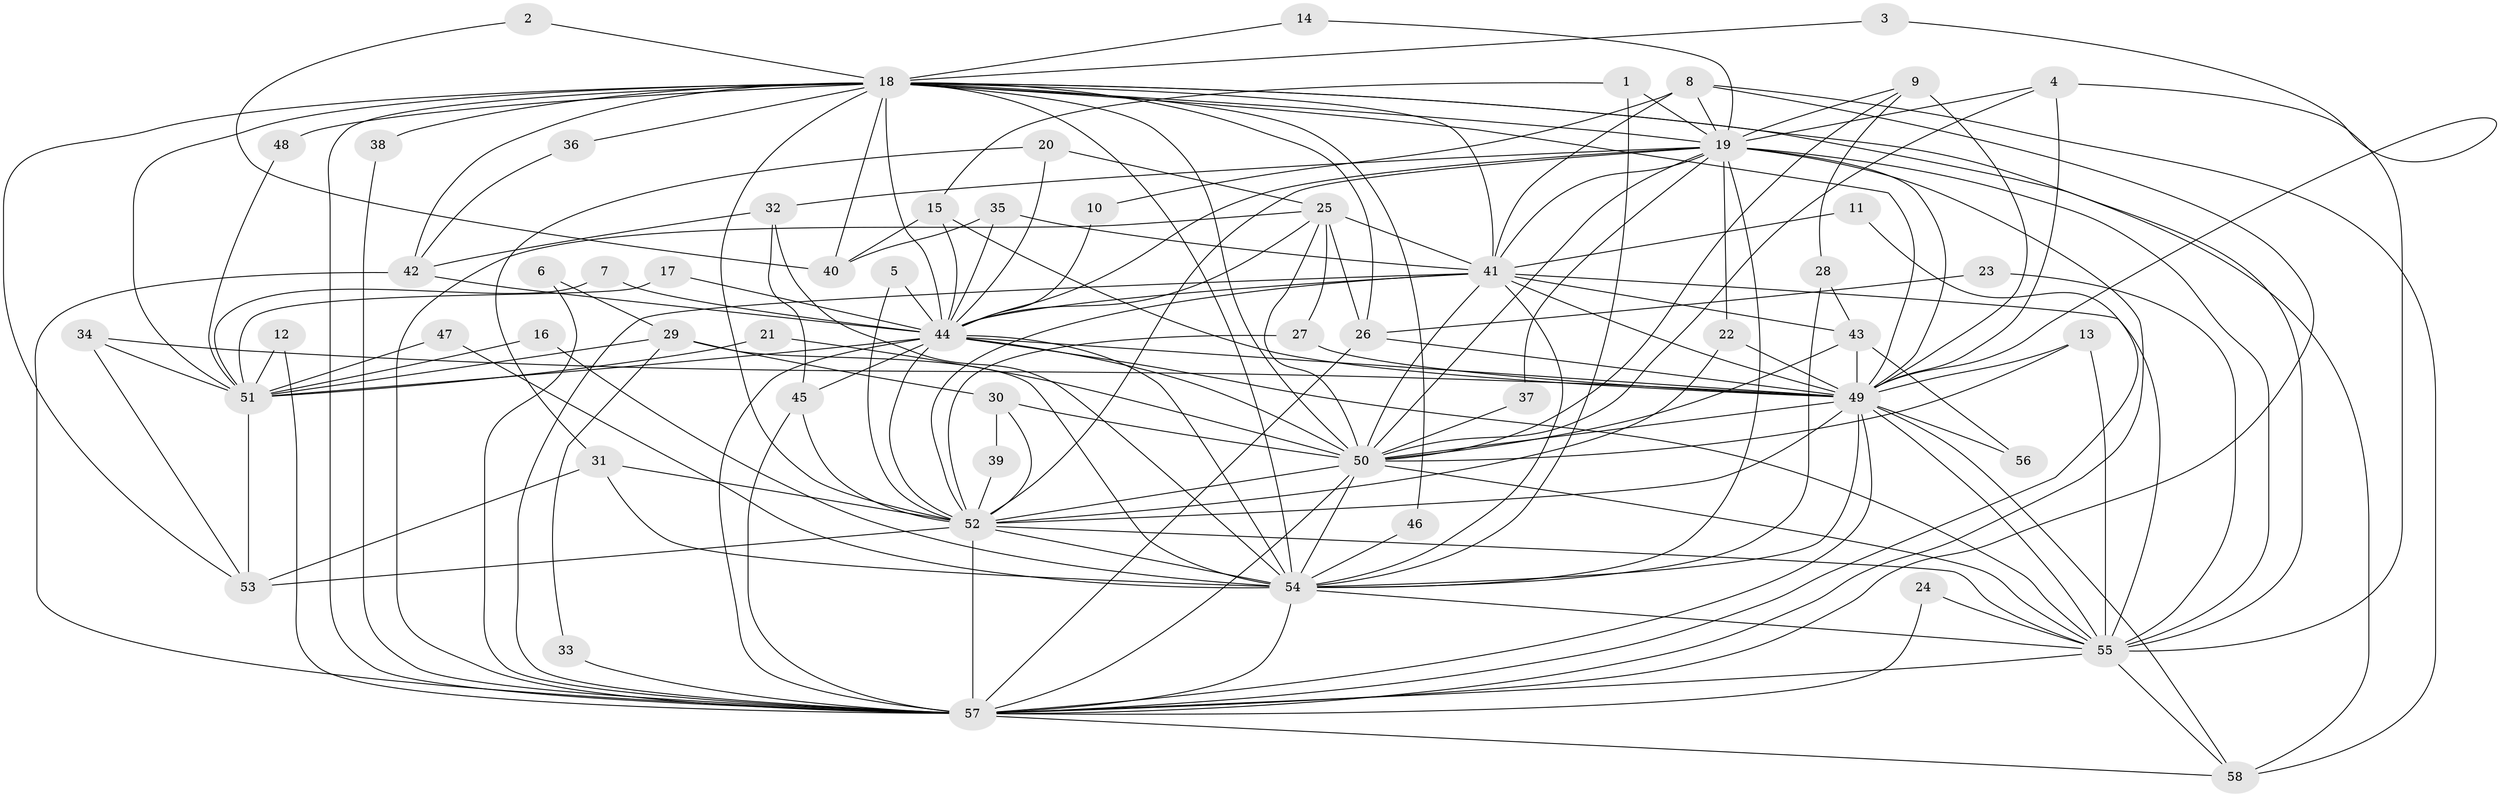// original degree distribution, {19: 0.017241379310344827, 30: 0.008620689655172414, 23: 0.008620689655172414, 24: 0.008620689655172414, 20: 0.017241379310344827, 18: 0.008620689655172414, 15: 0.008620689655172414, 25: 0.008620689655172414, 3: 0.25, 5: 0.06896551724137931, 12: 0.008620689655172414, 4: 0.06896551724137931, 2: 0.5, 8: 0.008620689655172414, 6: 0.008620689655172414}
// Generated by graph-tools (version 1.1) at 2025/49/03/09/25 03:49:35]
// undirected, 58 vertices, 168 edges
graph export_dot {
graph [start="1"]
  node [color=gray90,style=filled];
  1;
  2;
  3;
  4;
  5;
  6;
  7;
  8;
  9;
  10;
  11;
  12;
  13;
  14;
  15;
  16;
  17;
  18;
  19;
  20;
  21;
  22;
  23;
  24;
  25;
  26;
  27;
  28;
  29;
  30;
  31;
  32;
  33;
  34;
  35;
  36;
  37;
  38;
  39;
  40;
  41;
  42;
  43;
  44;
  45;
  46;
  47;
  48;
  49;
  50;
  51;
  52;
  53;
  54;
  55;
  56;
  57;
  58;
  1 -- 15 [weight=1.0];
  1 -- 19 [weight=1.0];
  1 -- 54 [weight=1.0];
  2 -- 18 [weight=1.0];
  2 -- 40 [weight=1.0];
  3 -- 18 [weight=1.0];
  3 -- 49 [weight=1.0];
  4 -- 19 [weight=1.0];
  4 -- 49 [weight=1.0];
  4 -- 50 [weight=1.0];
  4 -- 55 [weight=1.0];
  5 -- 44 [weight=1.0];
  5 -- 52 [weight=1.0];
  6 -- 29 [weight=1.0];
  6 -- 57 [weight=1.0];
  7 -- 44 [weight=1.0];
  7 -- 51 [weight=1.0];
  8 -- 10 [weight=1.0];
  8 -- 19 [weight=1.0];
  8 -- 41 [weight=1.0];
  8 -- 57 [weight=1.0];
  8 -- 58 [weight=1.0];
  9 -- 19 [weight=1.0];
  9 -- 28 [weight=1.0];
  9 -- 49 [weight=1.0];
  9 -- 50 [weight=1.0];
  10 -- 44 [weight=1.0];
  11 -- 41 [weight=1.0];
  11 -- 57 [weight=1.0];
  12 -- 51 [weight=1.0];
  12 -- 57 [weight=1.0];
  13 -- 49 [weight=1.0];
  13 -- 50 [weight=1.0];
  13 -- 55 [weight=1.0];
  14 -- 18 [weight=1.0];
  14 -- 19 [weight=1.0];
  15 -- 40 [weight=1.0];
  15 -- 44 [weight=1.0];
  15 -- 49 [weight=2.0];
  16 -- 51 [weight=1.0];
  16 -- 54 [weight=1.0];
  17 -- 44 [weight=1.0];
  17 -- 51 [weight=1.0];
  18 -- 19 [weight=1.0];
  18 -- 26 [weight=1.0];
  18 -- 36 [weight=1.0];
  18 -- 38 [weight=2.0];
  18 -- 40 [weight=1.0];
  18 -- 41 [weight=1.0];
  18 -- 42 [weight=3.0];
  18 -- 44 [weight=2.0];
  18 -- 46 [weight=1.0];
  18 -- 48 [weight=1.0];
  18 -- 49 [weight=2.0];
  18 -- 50 [weight=1.0];
  18 -- 51 [weight=1.0];
  18 -- 52 [weight=1.0];
  18 -- 53 [weight=1.0];
  18 -- 54 [weight=1.0];
  18 -- 55 [weight=2.0];
  18 -- 57 [weight=2.0];
  18 -- 58 [weight=1.0];
  19 -- 22 [weight=1.0];
  19 -- 32 [weight=1.0];
  19 -- 37 [weight=1.0];
  19 -- 41 [weight=1.0];
  19 -- 44 [weight=1.0];
  19 -- 49 [weight=1.0];
  19 -- 50 [weight=1.0];
  19 -- 52 [weight=1.0];
  19 -- 54 [weight=1.0];
  19 -- 55 [weight=2.0];
  19 -- 57 [weight=1.0];
  20 -- 25 [weight=1.0];
  20 -- 31 [weight=1.0];
  20 -- 44 [weight=1.0];
  21 -- 50 [weight=1.0];
  21 -- 51 [weight=1.0];
  22 -- 49 [weight=1.0];
  22 -- 52 [weight=1.0];
  23 -- 26 [weight=1.0];
  23 -- 55 [weight=1.0];
  24 -- 55 [weight=1.0];
  24 -- 57 [weight=1.0];
  25 -- 26 [weight=1.0];
  25 -- 27 [weight=1.0];
  25 -- 41 [weight=1.0];
  25 -- 44 [weight=1.0];
  25 -- 50 [weight=2.0];
  25 -- 57 [weight=1.0];
  26 -- 49 [weight=1.0];
  26 -- 57 [weight=2.0];
  27 -- 49 [weight=1.0];
  27 -- 52 [weight=1.0];
  28 -- 43 [weight=1.0];
  28 -- 54 [weight=1.0];
  29 -- 30 [weight=1.0];
  29 -- 33 [weight=1.0];
  29 -- 51 [weight=2.0];
  29 -- 54 [weight=1.0];
  30 -- 39 [weight=1.0];
  30 -- 50 [weight=1.0];
  30 -- 52 [weight=1.0];
  31 -- 52 [weight=1.0];
  31 -- 53 [weight=1.0];
  31 -- 54 [weight=1.0];
  32 -- 42 [weight=1.0];
  32 -- 45 [weight=1.0];
  32 -- 54 [weight=1.0];
  33 -- 57 [weight=1.0];
  34 -- 49 [weight=1.0];
  34 -- 51 [weight=1.0];
  34 -- 53 [weight=1.0];
  35 -- 40 [weight=1.0];
  35 -- 41 [weight=1.0];
  35 -- 44 [weight=1.0];
  36 -- 42 [weight=1.0];
  37 -- 50 [weight=1.0];
  38 -- 57 [weight=1.0];
  39 -- 52 [weight=1.0];
  41 -- 43 [weight=1.0];
  41 -- 44 [weight=2.0];
  41 -- 49 [weight=2.0];
  41 -- 50 [weight=1.0];
  41 -- 52 [weight=1.0];
  41 -- 54 [weight=1.0];
  41 -- 55 [weight=1.0];
  41 -- 57 [weight=2.0];
  42 -- 44 [weight=1.0];
  42 -- 57 [weight=1.0];
  43 -- 49 [weight=2.0];
  43 -- 50 [weight=1.0];
  43 -- 56 [weight=1.0];
  44 -- 45 [weight=2.0];
  44 -- 49 [weight=2.0];
  44 -- 50 [weight=1.0];
  44 -- 51 [weight=1.0];
  44 -- 52 [weight=1.0];
  44 -- 54 [weight=1.0];
  44 -- 55 [weight=1.0];
  44 -- 57 [weight=1.0];
  45 -- 52 [weight=1.0];
  45 -- 57 [weight=1.0];
  46 -- 54 [weight=1.0];
  47 -- 51 [weight=1.0];
  47 -- 54 [weight=1.0];
  48 -- 51 [weight=1.0];
  49 -- 50 [weight=1.0];
  49 -- 52 [weight=1.0];
  49 -- 54 [weight=1.0];
  49 -- 55 [weight=1.0];
  49 -- 56 [weight=1.0];
  49 -- 57 [weight=1.0];
  49 -- 58 [weight=1.0];
  50 -- 52 [weight=1.0];
  50 -- 54 [weight=1.0];
  50 -- 55 [weight=1.0];
  50 -- 57 [weight=1.0];
  51 -- 53 [weight=1.0];
  52 -- 53 [weight=1.0];
  52 -- 54 [weight=1.0];
  52 -- 55 [weight=2.0];
  52 -- 57 [weight=2.0];
  54 -- 55 [weight=1.0];
  54 -- 57 [weight=1.0];
  55 -- 57 [weight=1.0];
  55 -- 58 [weight=1.0];
  57 -- 58 [weight=1.0];
}
